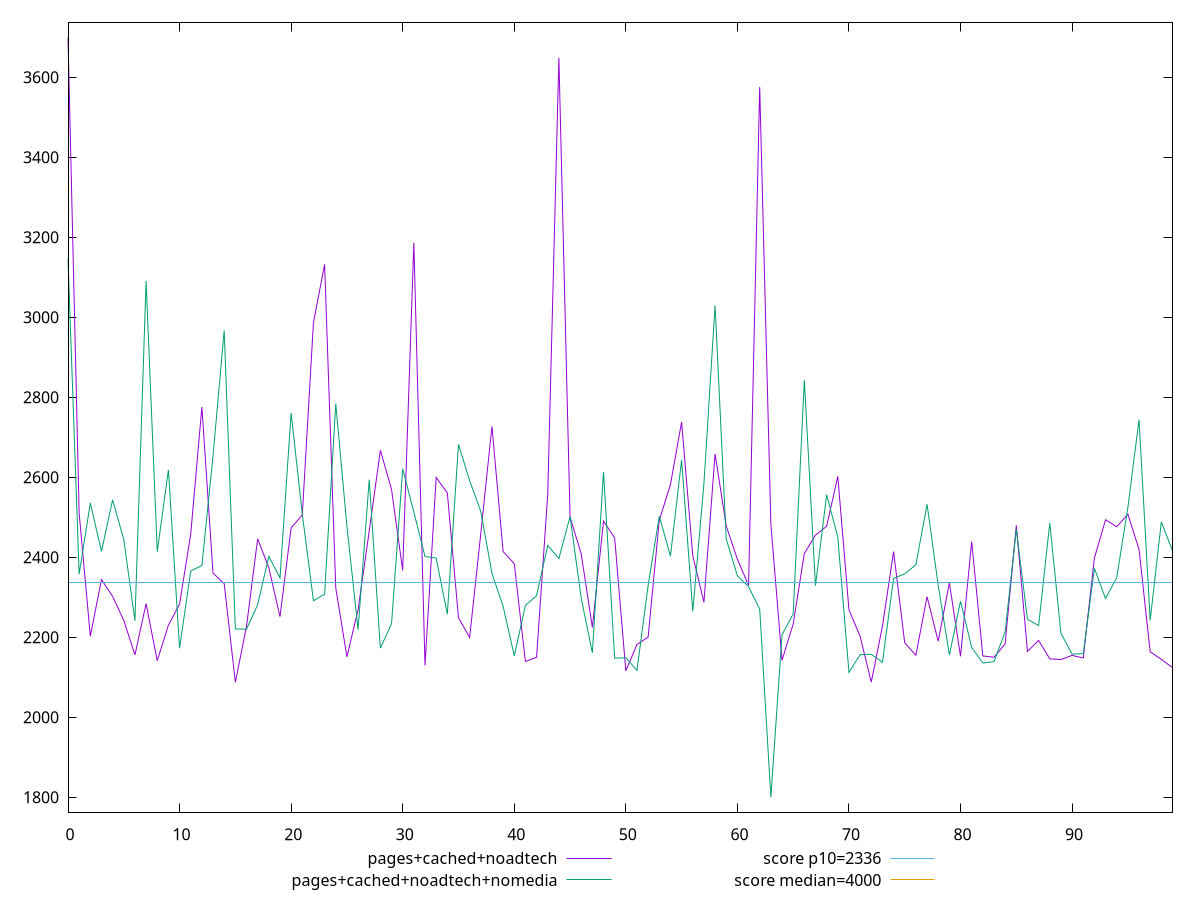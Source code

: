 reset

$pagesCachedNoadtech <<EOF
0 3699.0849999999996
1 2509.5734999999995
2 2202.6225
3 2343.9065
4 2301.969
5 2242.0025
6 2155.8559999999998
7 2283.786
8 2141.2920000000004
9 2229.974
10 2282.7574999999997
11 2457.8185
12 2775.196
13 2360.0675
14 2333.8525
15 2087.6465
16 2226.9930000000004
17 2445.8545000000004
18 2373.9395000000004
19 2251.2259999999997
20 2473.2170000000006
21 2505.674000000001
22 2986.1995
23 3131.8640000000005
24 2323.4464999999996
25 2151.0159999999996
26 2268.3199999999997
27 2465.58
28 2667.2459999999996
29 2569.1904999999997
30 2367.2079999999996
31 3185.924
32 2129.4725
33 2599.2825000000003
34 2560.7545
35 2248.7034999999996
36 2199.339
37 2459.115
38 2727.0160000000005
39 2414.1690000000003
40 2383.732
41 2139.2074999999995
42 2149.905
43 2557.0545
44 3648.2659999999996
45 2500.6125
46 2408.3885
47 2224.3859999999995
48 2490.1545000000006
49 2448.1095
50 2115.8985000000002
51 2182.025
52 2200.3565
53 2492.4120000000003
54 2581.4359999999997
55 2737.7479999999996
56 2403.9224999999997
57 2287.405
58 2658.1549999999997
59 2477.8450000000007
60 2394.8475
61 2329.9805
62 3575.0975
63 2482.9630000000006
64 2142.2395
65 2233.0349999999994
66 2409.0445
67 2455.3214999999996
68 2477.3965
69 2601.9665000000005
70 2268.4465000000005
71 2202.2650000000003
72 2087.5954999999994
73 2227.268
74 2413.96
75 2186.0235000000002
76 2154.8715
77 2301.3055
78 2190.0769999999998
79 2335.9825
80 2152.3414999999995
81 2439.0675
82 2153.1995
83 2149.938
84 2183.4165
85 2479.5245000000004
86 2164.4965
87 2192.046
88 2145.973
89 2144.0365
90 2154.591
91 2147.9965
92 2398.1420000000003
93 2493.5249999999996
94 2476.1150000000007
95 2507.218
96 2419.9384999999997
97 2163.6165
98 2144.6085000000003
99 2123.8900000000003
EOF

$pagesCachedNoadtechNomedia <<EOF
0 3145.2049999999995
1 2357.684
2 2535.4275
3 2414.4855
4 2543.3364999999994
5 2444.002
6 2240.941
7 3090.7035000000005
8 2413.9420000000005
9 2618.4080000000004
10 2172.5155
11 2365.6089999999995
12 2379.185
13 2653.8589999999995
14 2966.6499999999996
15 2220.668
16 2219.9805
17 2281.3329999999996
18 2401.9915
19 2348.356
20 2760.515000000001
21 2507.7515000000003
22 2291.154
23 2307.7275
24 2783.5115000000005
25 2477.744
26 2218.9465
27 2593.7225
28 2172.8290000000006
29 2233.6645
30 2621.02
31 2512.7619999999997
32 2401.8435000000004
33 2397.7785
34 2257.6225
35 2681.7740000000003
36 2591.3035
37 2514.5679999999998
38 2359.7905
39 2277.1420000000003
40 2153.4965
41 2279.7545
42 2303.553
43 2429.459
44 2396.474
45 2501.7509999999997
46 2297.701
47 2161.028
48 2613.1800000000003
49 2147.8865
50 2148.5575
51 2117.1029999999996
52 2330.274
53 2502.616
54 2402.7235
55 2643.1730000000007
56 2264.6735000000003
57 2583.8440000000005
58 3029.2000000000007
59 2445.298999999999
60 2353.4805
61 2326.5649999999996
62 2270.0600000000004
63 1800.2255
64 2206.049
65 2258.288
66 2842.684
67 2329.2394999999997
68 2556.2025000000003
69 2449.9029999999993
70 2112.1145
71 2156.5105
72 2157.2114999999994
73 2137.2929999999997
74 2346.915
75 2358.652
76 2381.048
77 2532.4079999999994
78 2329.7605000000003
79 2155.6800000000003
80 2289.8095000000003
81 2174.457
82 2135.4675
83 2138.883
84 2213.5550000000003
85 2469.8565
86 2244.582
87 2229.0829999999996
88 2485.6980000000003
89 2209.9045000000006
90 2157.7095
91 2158.9085000000005
92 2372.1435
93 2296.6009999999997
94 2348.7974999999997
95 2524.2350000000006
96 2743.5739999999996
97 2242.3875
98 2488.1355
99 2416.3524999999995
EOF

set key outside below
set xrange [0:99]
set yrange [1762.24831:3737.0621899999996]
set trange [1762.24831:3737.0621899999996]
set terminal svg size 640, 520 enhanced background rgb 'white'
set output "report_00013_2021-02-09T12-04-24.940Z/first-contentful-paint/comparison/line/2_vs_3.svg"

plot $pagesCachedNoadtech title "pages+cached+noadtech" with line, \
     $pagesCachedNoadtechNomedia title "pages+cached+noadtech+nomedia" with line, \
     2336 title "score p10=2336", \
     4000 title "score median=4000"

reset
